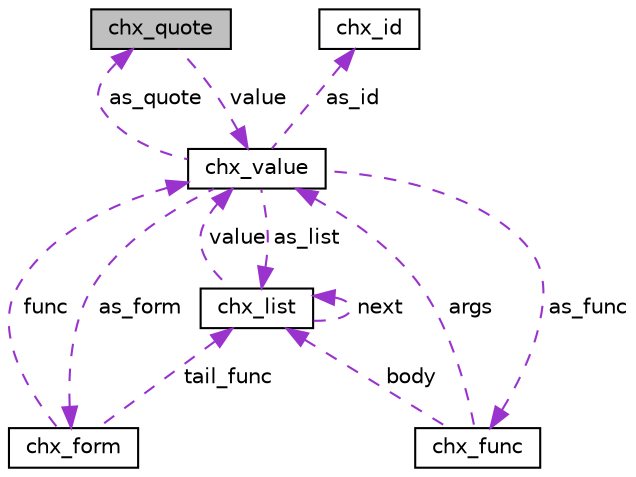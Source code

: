 digraph "chx_quote"
{
 // LATEX_PDF_SIZE
  edge [fontname="Helvetica",fontsize="10",labelfontname="Helvetica",labelfontsize="10"];
  node [fontname="Helvetica",fontsize="10",shape=record];
  Node1 [label="chx_quote",height=0.2,width=0.4,color="black", fillcolor="grey75", style="filled", fontcolor="black",tooltip=" "];
  Node2 -> Node1 [dir="back",color="darkorchid3",fontsize="10",style="dashed",label=" value" ,fontname="Helvetica"];
  Node2 [label="chx_value",height=0.2,width=0.4,color="black", fillcolor="white", style="filled",URL="$structchx__value.html",tooltip="Base type of cheax expressions."];
  Node1 -> Node2 [dir="back",color="darkorchid3",fontsize="10",style="dashed",label=" as_quote" ,fontname="Helvetica"];
  Node3 -> Node2 [dir="back",color="darkorchid3",fontsize="10",style="dashed",label=" as_form" ,fontname="Helvetica"];
  Node3 [label="chx_form",height=0.2,width=0.4,color="black", fillcolor="white", style="filled",URL="$structchx__form.html",tooltip="Cheax external/user function expression."];
  Node4 -> Node3 [dir="back",color="darkorchid3",fontsize="10",style="dashed",label=" tail_func" ,fontname="Helvetica"];
  Node4 [label="chx_list",height=0.2,width=0.4,color="black", fillcolor="white", style="filled",URL="$structchx__list.html",tooltip="Cheax s-expression."];
  Node4 -> Node4 [dir="back",color="darkorchid3",fontsize="10",style="dashed",label=" next" ,fontname="Helvetica"];
  Node2 -> Node4 [dir="back",color="darkorchid3",fontsize="10",style="dashed",label=" value" ,fontname="Helvetica"];
  Node2 -> Node3 [dir="back",color="darkorchid3",fontsize="10",style="dashed",label=" func" ,fontname="Helvetica"];
  Node5 -> Node2 [dir="back",color="darkorchid3",fontsize="10",style="dashed",label=" as_id" ,fontname="Helvetica"];
  Node5 [label="chx_id",height=0.2,width=0.4,color="black", fillcolor="white", style="filled",URL="$structchx__id.html",tooltip=" "];
  Node4 -> Node2 [dir="back",color="darkorchid3",fontsize="10",style="dashed",label=" as_list" ,fontname="Helvetica"];
  Node6 -> Node2 [dir="back",color="darkorchid3",fontsize="10",style="dashed",label=" as_func" ,fontname="Helvetica"];
  Node6 [label="chx_func",height=0.2,width=0.4,color="black", fillcolor="white", style="filled",URL="$structchx__func.html",tooltip="Cheax function or macro lambda expression."];
  Node4 -> Node6 [dir="back",color="darkorchid3",fontsize="10",style="dashed",label=" body" ,fontname="Helvetica"];
  Node2 -> Node6 [dir="back",color="darkorchid3",fontsize="10",style="dashed",label=" args" ,fontname="Helvetica"];
}
